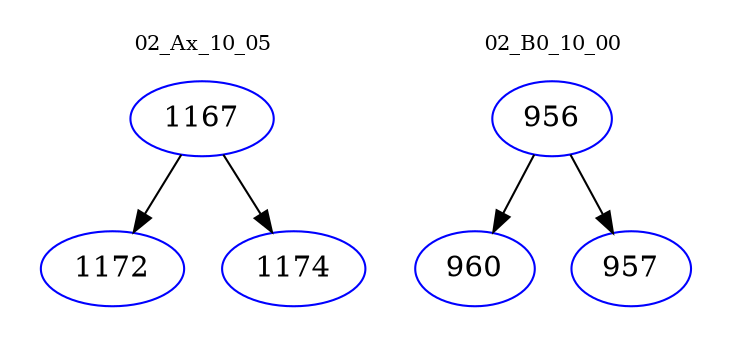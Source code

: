 digraph{
subgraph cluster_0 {
color = white
label = "02_Ax_10_05";
fontsize=10;
T0_1167 [label="1167", color="blue"]
T0_1167 -> T0_1172 [color="black"]
T0_1172 [label="1172", color="blue"]
T0_1167 -> T0_1174 [color="black"]
T0_1174 [label="1174", color="blue"]
}
subgraph cluster_1 {
color = white
label = "02_B0_10_00";
fontsize=10;
T1_956 [label="956", color="blue"]
T1_956 -> T1_960 [color="black"]
T1_960 [label="960", color="blue"]
T1_956 -> T1_957 [color="black"]
T1_957 [label="957", color="blue"]
}
}

